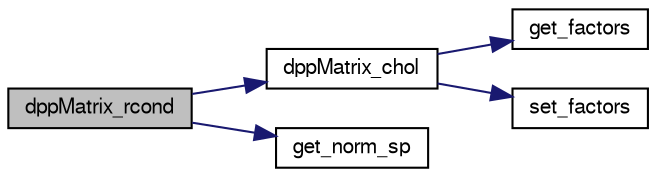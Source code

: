 digraph G
{
  edge [fontname="FreeSans",fontsize=10,labelfontname="FreeSans",labelfontsize=10];
  node [fontname="FreeSans",fontsize=10,shape=record];
  rankdir=LR;
  Node1 [label="dppMatrix_rcond",height=0.2,width=0.4,color="black", fillcolor="grey75", style="filled" fontcolor="black"];
  Node1 -> Node2 [color="midnightblue",fontsize=10,style="solid",fontname="FreeSans"];
  Node2 [label="dppMatrix_chol",height=0.2,width=0.4,color="black", fillcolor="white", style="filled",URL="$dppMatrix_8c.html#6111600bf96735d9b39d5bc193203b31"];
  Node2 -> Node3 [color="midnightblue",fontsize=10,style="solid",fontname="FreeSans"];
  Node3 [label="get_factors",height=0.2,width=0.4,color="black", fillcolor="white", style="filled",URL="$Mutils_8c.html#c8a9910ab35d85d32c6801477c2e6622"];
  Node2 -> Node4 [color="midnightblue",fontsize=10,style="solid",fontname="FreeSans"];
  Node4 [label="set_factors",height=0.2,width=0.4,color="black", fillcolor="white", style="filled",URL="$Mutils_8c.html#cb9e30480c757f0c780a5d94853b7284"];
  Node1 -> Node5 [color="midnightblue",fontsize=10,style="solid",fontname="FreeSans"];
  Node5 [label="get_norm_sp",height=0.2,width=0.4,color="black", fillcolor="white", style="filled",URL="$dppMatrix_8h.html#2a8d63739f02971700f3a26bffe3ba52"];
}
